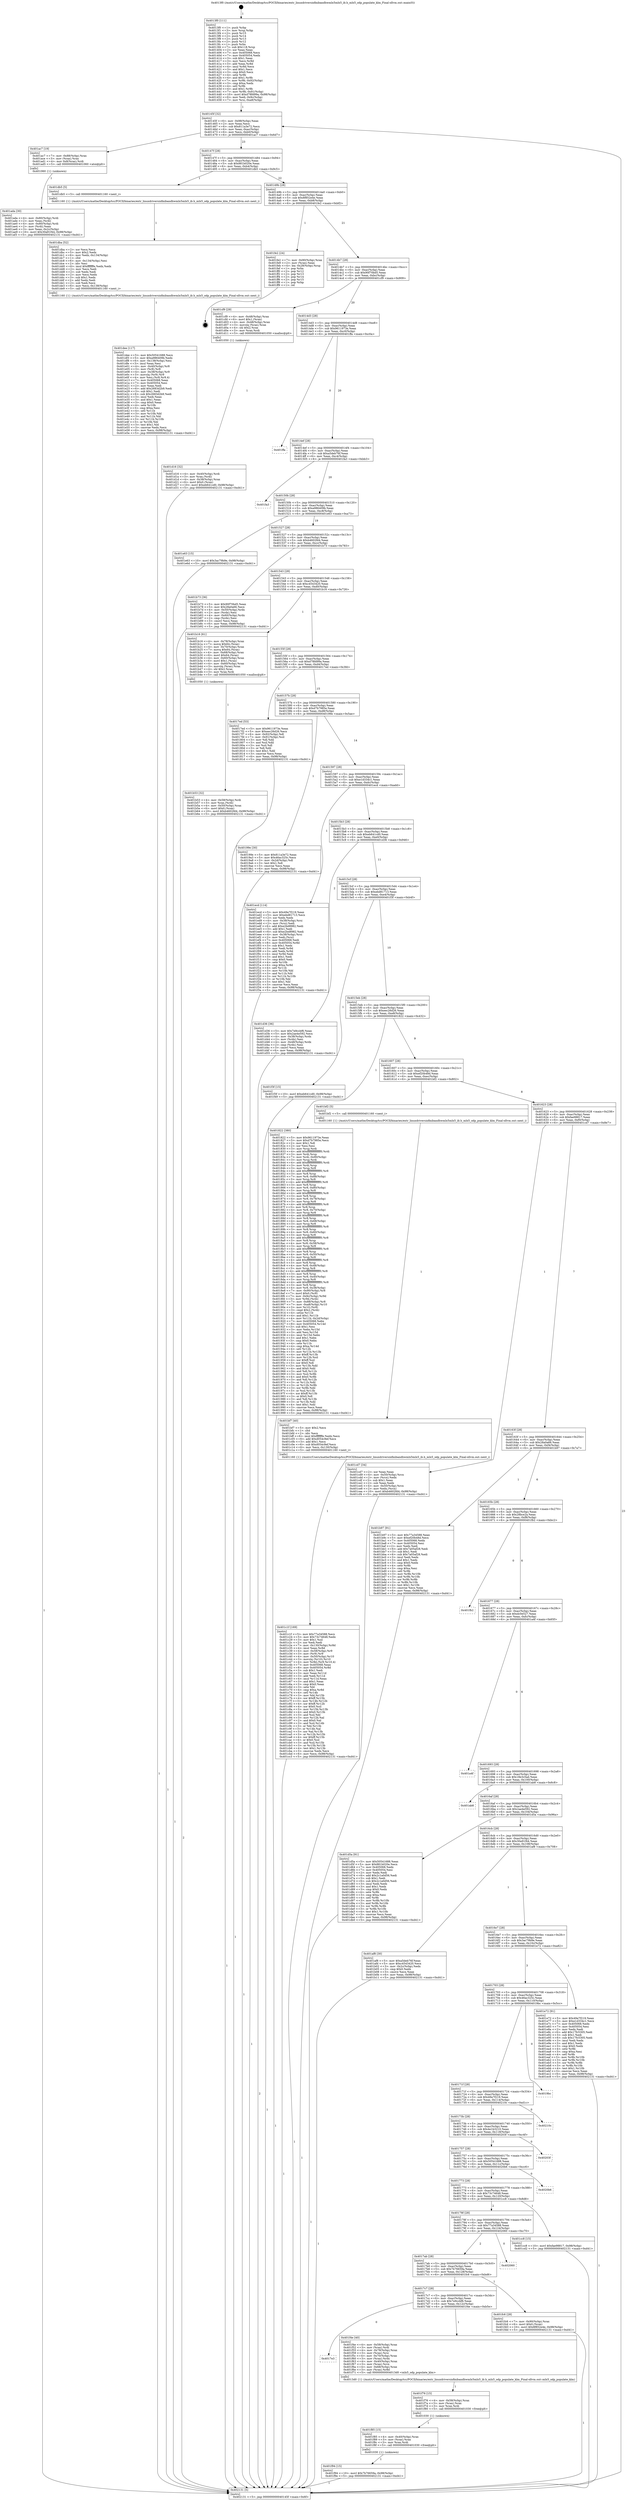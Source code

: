 digraph "0x4013f0" {
  label = "0x4013f0 (/mnt/c/Users/mathe/Desktop/tcc/POCII/binaries/extr_linuxdriversinfinibandhwmlx5mlx5_ib.h_mlx5_odp_populate_klm_Final-ollvm.out::main(0))"
  labelloc = "t"
  node[shape=record]

  Entry [label="",width=0.3,height=0.3,shape=circle,fillcolor=black,style=filled]
  "0x40145f" [label="{
     0x40145f [32]\l
     | [instrs]\l
     &nbsp;&nbsp;0x40145f \<+6\>: mov -0x98(%rbp),%eax\l
     &nbsp;&nbsp;0x401465 \<+2\>: mov %eax,%ecx\l
     &nbsp;&nbsp;0x401467 \<+6\>: sub $0x811a3e72,%ecx\l
     &nbsp;&nbsp;0x40146d \<+6\>: mov %eax,-0xac(%rbp)\l
     &nbsp;&nbsp;0x401473 \<+6\>: mov %ecx,-0xb0(%rbp)\l
     &nbsp;&nbsp;0x401479 \<+6\>: je 0000000000401ac7 \<main+0x6d7\>\l
  }"]
  "0x401ac7" [label="{
     0x401ac7 [19]\l
     | [instrs]\l
     &nbsp;&nbsp;0x401ac7 \<+7\>: mov -0x88(%rbp),%rax\l
     &nbsp;&nbsp;0x401ace \<+3\>: mov (%rax),%rax\l
     &nbsp;&nbsp;0x401ad1 \<+4\>: mov 0x8(%rax),%rdi\l
     &nbsp;&nbsp;0x401ad5 \<+5\>: call 0000000000401060 \<atoi@plt\>\l
     | [calls]\l
     &nbsp;&nbsp;0x401060 \{1\} (unknown)\l
  }"]
  "0x40147f" [label="{
     0x40147f [28]\l
     | [instrs]\l
     &nbsp;&nbsp;0x40147f \<+5\>: jmp 0000000000401484 \<main+0x94\>\l
     &nbsp;&nbsp;0x401484 \<+6\>: mov -0xac(%rbp),%eax\l
     &nbsp;&nbsp;0x40148a \<+5\>: sub $0x881b020e,%eax\l
     &nbsp;&nbsp;0x40148f \<+6\>: mov %eax,-0xb4(%rbp)\l
     &nbsp;&nbsp;0x401495 \<+6\>: je 0000000000401db5 \<main+0x9c5\>\l
  }"]
  Exit [label="",width=0.3,height=0.3,shape=circle,fillcolor=black,style=filled,peripheries=2]
  "0x401db5" [label="{
     0x401db5 [5]\l
     | [instrs]\l
     &nbsp;&nbsp;0x401db5 \<+5\>: call 0000000000401160 \<next_i\>\l
     | [calls]\l
     &nbsp;&nbsp;0x401160 \{1\} (/mnt/c/Users/mathe/Desktop/tcc/POCII/binaries/extr_linuxdriversinfinibandhwmlx5mlx5_ib.h_mlx5_odp_populate_klm_Final-ollvm.out::next_i)\l
  }"]
  "0x40149b" [label="{
     0x40149b [28]\l
     | [instrs]\l
     &nbsp;&nbsp;0x40149b \<+5\>: jmp 00000000004014a0 \<main+0xb0\>\l
     &nbsp;&nbsp;0x4014a0 \<+6\>: mov -0xac(%rbp),%eax\l
     &nbsp;&nbsp;0x4014a6 \<+5\>: sub $0x8f852e4e,%eax\l
     &nbsp;&nbsp;0x4014ab \<+6\>: mov %eax,-0xb8(%rbp)\l
     &nbsp;&nbsp;0x4014b1 \<+6\>: je 0000000000401fe2 \<main+0xbf2\>\l
  }"]
  "0x401f94" [label="{
     0x401f94 [15]\l
     | [instrs]\l
     &nbsp;&nbsp;0x401f94 \<+10\>: movl $0x7b76659a,-0x98(%rbp)\l
     &nbsp;&nbsp;0x401f9e \<+5\>: jmp 0000000000402131 \<main+0xd41\>\l
  }"]
  "0x401fe2" [label="{
     0x401fe2 [24]\l
     | [instrs]\l
     &nbsp;&nbsp;0x401fe2 \<+7\>: mov -0x90(%rbp),%rax\l
     &nbsp;&nbsp;0x401fe9 \<+2\>: mov (%rax),%eax\l
     &nbsp;&nbsp;0x401feb \<+4\>: lea -0x28(%rbp),%rsp\l
     &nbsp;&nbsp;0x401fef \<+1\>: pop %rbx\l
     &nbsp;&nbsp;0x401ff0 \<+2\>: pop %r12\l
     &nbsp;&nbsp;0x401ff2 \<+2\>: pop %r13\l
     &nbsp;&nbsp;0x401ff4 \<+2\>: pop %r14\l
     &nbsp;&nbsp;0x401ff6 \<+2\>: pop %r15\l
     &nbsp;&nbsp;0x401ff8 \<+1\>: pop %rbp\l
     &nbsp;&nbsp;0x401ff9 \<+1\>: ret\l
  }"]
  "0x4014b7" [label="{
     0x4014b7 [28]\l
     | [instrs]\l
     &nbsp;&nbsp;0x4014b7 \<+5\>: jmp 00000000004014bc \<main+0xcc\>\l
     &nbsp;&nbsp;0x4014bc \<+6\>: mov -0xac(%rbp),%eax\l
     &nbsp;&nbsp;0x4014c2 \<+5\>: sub $0x90f70bd5,%eax\l
     &nbsp;&nbsp;0x4014c7 \<+6\>: mov %eax,-0xbc(%rbp)\l
     &nbsp;&nbsp;0x4014cd \<+6\>: je 0000000000401cf9 \<main+0x909\>\l
  }"]
  "0x401f85" [label="{
     0x401f85 [15]\l
     | [instrs]\l
     &nbsp;&nbsp;0x401f85 \<+4\>: mov -0x40(%rbp),%rax\l
     &nbsp;&nbsp;0x401f89 \<+3\>: mov (%rax),%rax\l
     &nbsp;&nbsp;0x401f8c \<+3\>: mov %rax,%rdi\l
     &nbsp;&nbsp;0x401f8f \<+5\>: call 0000000000401030 \<free@plt\>\l
     | [calls]\l
     &nbsp;&nbsp;0x401030 \{1\} (unknown)\l
  }"]
  "0x401cf9" [label="{
     0x401cf9 [29]\l
     | [instrs]\l
     &nbsp;&nbsp;0x401cf9 \<+4\>: mov -0x48(%rbp),%rax\l
     &nbsp;&nbsp;0x401cfd \<+6\>: movl $0x1,(%rax)\l
     &nbsp;&nbsp;0x401d03 \<+4\>: mov -0x48(%rbp),%rax\l
     &nbsp;&nbsp;0x401d07 \<+3\>: movslq (%rax),%rax\l
     &nbsp;&nbsp;0x401d0a \<+4\>: shl $0x2,%rax\l
     &nbsp;&nbsp;0x401d0e \<+3\>: mov %rax,%rdi\l
     &nbsp;&nbsp;0x401d11 \<+5\>: call 0000000000401050 \<malloc@plt\>\l
     | [calls]\l
     &nbsp;&nbsp;0x401050 \{1\} (unknown)\l
  }"]
  "0x4014d3" [label="{
     0x4014d3 [28]\l
     | [instrs]\l
     &nbsp;&nbsp;0x4014d3 \<+5\>: jmp 00000000004014d8 \<main+0xe8\>\l
     &nbsp;&nbsp;0x4014d8 \<+6\>: mov -0xac(%rbp),%eax\l
     &nbsp;&nbsp;0x4014de \<+5\>: sub $0x9611973e,%eax\l
     &nbsp;&nbsp;0x4014e3 \<+6\>: mov %eax,-0xc0(%rbp)\l
     &nbsp;&nbsp;0x4014e9 \<+6\>: je 0000000000401ffa \<main+0xc0a\>\l
  }"]
  "0x401f76" [label="{
     0x401f76 [15]\l
     | [instrs]\l
     &nbsp;&nbsp;0x401f76 \<+4\>: mov -0x58(%rbp),%rax\l
     &nbsp;&nbsp;0x401f7a \<+3\>: mov (%rax),%rax\l
     &nbsp;&nbsp;0x401f7d \<+3\>: mov %rax,%rdi\l
     &nbsp;&nbsp;0x401f80 \<+5\>: call 0000000000401030 \<free@plt\>\l
     | [calls]\l
     &nbsp;&nbsp;0x401030 \{1\} (unknown)\l
  }"]
  "0x401ffa" [label="{
     0x401ffa\l
  }", style=dashed]
  "0x4014ef" [label="{
     0x4014ef [28]\l
     | [instrs]\l
     &nbsp;&nbsp;0x4014ef \<+5\>: jmp 00000000004014f4 \<main+0x104\>\l
     &nbsp;&nbsp;0x4014f4 \<+6\>: mov -0xac(%rbp),%eax\l
     &nbsp;&nbsp;0x4014fa \<+5\>: sub $0xa5deb76f,%eax\l
     &nbsp;&nbsp;0x4014ff \<+6\>: mov %eax,-0xc4(%rbp)\l
     &nbsp;&nbsp;0x401505 \<+6\>: je 0000000000401fa3 \<main+0xbb3\>\l
  }"]
  "0x4017e3" [label="{
     0x4017e3\l
  }", style=dashed]
  "0x401fa3" [label="{
     0x401fa3\l
  }", style=dashed]
  "0x40150b" [label="{
     0x40150b [28]\l
     | [instrs]\l
     &nbsp;&nbsp;0x40150b \<+5\>: jmp 0000000000401510 \<main+0x120\>\l
     &nbsp;&nbsp;0x401510 \<+6\>: mov -0xac(%rbp),%eax\l
     &nbsp;&nbsp;0x401516 \<+5\>: sub $0xa986409b,%eax\l
     &nbsp;&nbsp;0x40151b \<+6\>: mov %eax,-0xc8(%rbp)\l
     &nbsp;&nbsp;0x401521 \<+6\>: je 0000000000401e63 \<main+0xa73\>\l
  }"]
  "0x401f4e" [label="{
     0x401f4e [40]\l
     | [instrs]\l
     &nbsp;&nbsp;0x401f4e \<+4\>: mov -0x58(%rbp),%rax\l
     &nbsp;&nbsp;0x401f52 \<+3\>: mov (%rax),%rdi\l
     &nbsp;&nbsp;0x401f55 \<+4\>: mov -0x78(%rbp),%rax\l
     &nbsp;&nbsp;0x401f59 \<+3\>: mov (%rax),%rsi\l
     &nbsp;&nbsp;0x401f5c \<+4\>: mov -0x70(%rbp),%rax\l
     &nbsp;&nbsp;0x401f60 \<+3\>: mov (%rax),%rdx\l
     &nbsp;&nbsp;0x401f63 \<+4\>: mov -0x40(%rbp),%rax\l
     &nbsp;&nbsp;0x401f67 \<+3\>: mov (%rax),%rcx\l
     &nbsp;&nbsp;0x401f6a \<+4\>: mov -0x68(%rbp),%rax\l
     &nbsp;&nbsp;0x401f6e \<+3\>: mov (%rax),%r8d\l
     &nbsp;&nbsp;0x401f71 \<+5\>: call 00000000004013d0 \<mlx5_odp_populate_klm\>\l
     | [calls]\l
     &nbsp;&nbsp;0x4013d0 \{1\} (/mnt/c/Users/mathe/Desktop/tcc/POCII/binaries/extr_linuxdriversinfinibandhwmlx5mlx5_ib.h_mlx5_odp_populate_klm_Final-ollvm.out::mlx5_odp_populate_klm)\l
  }"]
  "0x401e63" [label="{
     0x401e63 [15]\l
     | [instrs]\l
     &nbsp;&nbsp;0x401e63 \<+10\>: movl $0x3ac79b9e,-0x98(%rbp)\l
     &nbsp;&nbsp;0x401e6d \<+5\>: jmp 0000000000402131 \<main+0xd41\>\l
  }"]
  "0x401527" [label="{
     0x401527 [28]\l
     | [instrs]\l
     &nbsp;&nbsp;0x401527 \<+5\>: jmp 000000000040152c \<main+0x13c\>\l
     &nbsp;&nbsp;0x40152c \<+6\>: mov -0xac(%rbp),%eax\l
     &nbsp;&nbsp;0x401532 \<+5\>: sub $0xb4602fd4,%eax\l
     &nbsp;&nbsp;0x401537 \<+6\>: mov %eax,-0xcc(%rbp)\l
     &nbsp;&nbsp;0x40153d \<+6\>: je 0000000000401b73 \<main+0x783\>\l
  }"]
  "0x4017c7" [label="{
     0x4017c7 [28]\l
     | [instrs]\l
     &nbsp;&nbsp;0x4017c7 \<+5\>: jmp 00000000004017cc \<main+0x3dc\>\l
     &nbsp;&nbsp;0x4017cc \<+6\>: mov -0xac(%rbp),%eax\l
     &nbsp;&nbsp;0x4017d2 \<+5\>: sub $0x7e9ccbf6,%eax\l
     &nbsp;&nbsp;0x4017d7 \<+6\>: mov %eax,-0x12c(%rbp)\l
     &nbsp;&nbsp;0x4017dd \<+6\>: je 0000000000401f4e \<main+0xb5e\>\l
  }"]
  "0x401b73" [label="{
     0x401b73 [36]\l
     | [instrs]\l
     &nbsp;&nbsp;0x401b73 \<+5\>: mov $0x90f70bd5,%eax\l
     &nbsp;&nbsp;0x401b78 \<+5\>: mov $0x28a0a66,%ecx\l
     &nbsp;&nbsp;0x401b7d \<+4\>: mov -0x50(%rbp),%rdx\l
     &nbsp;&nbsp;0x401b81 \<+2\>: mov (%rdx),%esi\l
     &nbsp;&nbsp;0x401b83 \<+4\>: mov -0x60(%rbp),%rdx\l
     &nbsp;&nbsp;0x401b87 \<+2\>: cmp (%rdx),%esi\l
     &nbsp;&nbsp;0x401b89 \<+3\>: cmovl %ecx,%eax\l
     &nbsp;&nbsp;0x401b8c \<+6\>: mov %eax,-0x98(%rbp)\l
     &nbsp;&nbsp;0x401b92 \<+5\>: jmp 0000000000402131 \<main+0xd41\>\l
  }"]
  "0x401543" [label="{
     0x401543 [28]\l
     | [instrs]\l
     &nbsp;&nbsp;0x401543 \<+5\>: jmp 0000000000401548 \<main+0x158\>\l
     &nbsp;&nbsp;0x401548 \<+6\>: mov -0xac(%rbp),%eax\l
     &nbsp;&nbsp;0x40154e \<+5\>: sub $0xc4543420,%eax\l
     &nbsp;&nbsp;0x401553 \<+6\>: mov %eax,-0xd0(%rbp)\l
     &nbsp;&nbsp;0x401559 \<+6\>: je 0000000000401b16 \<main+0x726\>\l
  }"]
  "0x401fc6" [label="{
     0x401fc6 [28]\l
     | [instrs]\l
     &nbsp;&nbsp;0x401fc6 \<+7\>: mov -0x90(%rbp),%rax\l
     &nbsp;&nbsp;0x401fcd \<+6\>: movl $0x0,(%rax)\l
     &nbsp;&nbsp;0x401fd3 \<+10\>: movl $0x8f852e4e,-0x98(%rbp)\l
     &nbsp;&nbsp;0x401fdd \<+5\>: jmp 0000000000402131 \<main+0xd41\>\l
  }"]
  "0x401b16" [label="{
     0x401b16 [61]\l
     | [instrs]\l
     &nbsp;&nbsp;0x401b16 \<+4\>: mov -0x78(%rbp),%rax\l
     &nbsp;&nbsp;0x401b1a \<+7\>: movq $0x64,(%rax)\l
     &nbsp;&nbsp;0x401b21 \<+4\>: mov -0x70(%rbp),%rax\l
     &nbsp;&nbsp;0x401b25 \<+7\>: movq $0x64,(%rax)\l
     &nbsp;&nbsp;0x401b2c \<+4\>: mov -0x68(%rbp),%rax\l
     &nbsp;&nbsp;0x401b30 \<+6\>: movl $0x64,(%rax)\l
     &nbsp;&nbsp;0x401b36 \<+4\>: mov -0x60(%rbp),%rax\l
     &nbsp;&nbsp;0x401b3a \<+6\>: movl $0x1,(%rax)\l
     &nbsp;&nbsp;0x401b40 \<+4\>: mov -0x60(%rbp),%rax\l
     &nbsp;&nbsp;0x401b44 \<+3\>: movslq (%rax),%rax\l
     &nbsp;&nbsp;0x401b47 \<+4\>: shl $0x2,%rax\l
     &nbsp;&nbsp;0x401b4b \<+3\>: mov %rax,%rdi\l
     &nbsp;&nbsp;0x401b4e \<+5\>: call 0000000000401050 \<malloc@plt\>\l
     | [calls]\l
     &nbsp;&nbsp;0x401050 \{1\} (unknown)\l
  }"]
  "0x40155f" [label="{
     0x40155f [28]\l
     | [instrs]\l
     &nbsp;&nbsp;0x40155f \<+5\>: jmp 0000000000401564 \<main+0x174\>\l
     &nbsp;&nbsp;0x401564 \<+6\>: mov -0xac(%rbp),%eax\l
     &nbsp;&nbsp;0x40156a \<+5\>: sub $0xd78fd99a,%eax\l
     &nbsp;&nbsp;0x40156f \<+6\>: mov %eax,-0xd4(%rbp)\l
     &nbsp;&nbsp;0x401575 \<+6\>: je 00000000004017ed \<main+0x3fd\>\l
  }"]
  "0x4017ab" [label="{
     0x4017ab [28]\l
     | [instrs]\l
     &nbsp;&nbsp;0x4017ab \<+5\>: jmp 00000000004017b0 \<main+0x3c0\>\l
     &nbsp;&nbsp;0x4017b0 \<+6\>: mov -0xac(%rbp),%eax\l
     &nbsp;&nbsp;0x4017b6 \<+5\>: sub $0x7b76659a,%eax\l
     &nbsp;&nbsp;0x4017bb \<+6\>: mov %eax,-0x128(%rbp)\l
     &nbsp;&nbsp;0x4017c1 \<+6\>: je 0000000000401fc6 \<main+0xbd6\>\l
  }"]
  "0x4017ed" [label="{
     0x4017ed [53]\l
     | [instrs]\l
     &nbsp;&nbsp;0x4017ed \<+5\>: mov $0x9611973e,%eax\l
     &nbsp;&nbsp;0x4017f2 \<+5\>: mov $0xeec26d26,%ecx\l
     &nbsp;&nbsp;0x4017f7 \<+6\>: mov -0x92(%rbp),%dl\l
     &nbsp;&nbsp;0x4017fd \<+7\>: mov -0x91(%rbp),%sil\l
     &nbsp;&nbsp;0x401804 \<+3\>: mov %dl,%dil\l
     &nbsp;&nbsp;0x401807 \<+3\>: and %sil,%dil\l
     &nbsp;&nbsp;0x40180a \<+3\>: xor %sil,%dl\l
     &nbsp;&nbsp;0x40180d \<+3\>: or %dl,%dil\l
     &nbsp;&nbsp;0x401810 \<+4\>: test $0x1,%dil\l
     &nbsp;&nbsp;0x401814 \<+3\>: cmovne %ecx,%eax\l
     &nbsp;&nbsp;0x401817 \<+6\>: mov %eax,-0x98(%rbp)\l
     &nbsp;&nbsp;0x40181d \<+5\>: jmp 0000000000402131 \<main+0xd41\>\l
  }"]
  "0x40157b" [label="{
     0x40157b [28]\l
     | [instrs]\l
     &nbsp;&nbsp;0x40157b \<+5\>: jmp 0000000000401580 \<main+0x190\>\l
     &nbsp;&nbsp;0x401580 \<+6\>: mov -0xac(%rbp),%eax\l
     &nbsp;&nbsp;0x401586 \<+5\>: sub $0xd7b7985e,%eax\l
     &nbsp;&nbsp;0x40158b \<+6\>: mov %eax,-0xd8(%rbp)\l
     &nbsp;&nbsp;0x401591 \<+6\>: je 000000000040199e \<main+0x5ae\>\l
  }"]
  "0x402131" [label="{
     0x402131 [5]\l
     | [instrs]\l
     &nbsp;&nbsp;0x402131 \<+5\>: jmp 000000000040145f \<main+0x6f\>\l
  }"]
  "0x4013f0" [label="{
     0x4013f0 [111]\l
     | [instrs]\l
     &nbsp;&nbsp;0x4013f0 \<+1\>: push %rbp\l
     &nbsp;&nbsp;0x4013f1 \<+3\>: mov %rsp,%rbp\l
     &nbsp;&nbsp;0x4013f4 \<+2\>: push %r15\l
     &nbsp;&nbsp;0x4013f6 \<+2\>: push %r14\l
     &nbsp;&nbsp;0x4013f8 \<+2\>: push %r13\l
     &nbsp;&nbsp;0x4013fa \<+2\>: push %r12\l
     &nbsp;&nbsp;0x4013fc \<+1\>: push %rbx\l
     &nbsp;&nbsp;0x4013fd \<+7\>: sub $0x118,%rsp\l
     &nbsp;&nbsp;0x401404 \<+2\>: xor %eax,%eax\l
     &nbsp;&nbsp;0x401406 \<+7\>: mov 0x405068,%ecx\l
     &nbsp;&nbsp;0x40140d \<+7\>: mov 0x405054,%edx\l
     &nbsp;&nbsp;0x401414 \<+3\>: sub $0x1,%eax\l
     &nbsp;&nbsp;0x401417 \<+3\>: mov %ecx,%r8d\l
     &nbsp;&nbsp;0x40141a \<+3\>: add %eax,%r8d\l
     &nbsp;&nbsp;0x40141d \<+4\>: imul %r8d,%ecx\l
     &nbsp;&nbsp;0x401421 \<+3\>: and $0x1,%ecx\l
     &nbsp;&nbsp;0x401424 \<+3\>: cmp $0x0,%ecx\l
     &nbsp;&nbsp;0x401427 \<+4\>: sete %r9b\l
     &nbsp;&nbsp;0x40142b \<+4\>: and $0x1,%r9b\l
     &nbsp;&nbsp;0x40142f \<+7\>: mov %r9b,-0x92(%rbp)\l
     &nbsp;&nbsp;0x401436 \<+3\>: cmp $0xa,%edx\l
     &nbsp;&nbsp;0x401439 \<+4\>: setl %r9b\l
     &nbsp;&nbsp;0x40143d \<+4\>: and $0x1,%r9b\l
     &nbsp;&nbsp;0x401441 \<+7\>: mov %r9b,-0x91(%rbp)\l
     &nbsp;&nbsp;0x401448 \<+10\>: movl $0xd78fd99a,-0x98(%rbp)\l
     &nbsp;&nbsp;0x401452 \<+6\>: mov %edi,-0x9c(%rbp)\l
     &nbsp;&nbsp;0x401458 \<+7\>: mov %rsi,-0xa8(%rbp)\l
  }"]
  "0x402060" [label="{
     0x402060\l
  }", style=dashed]
  "0x40199e" [label="{
     0x40199e [30]\l
     | [instrs]\l
     &nbsp;&nbsp;0x40199e \<+5\>: mov $0x811a3e72,%eax\l
     &nbsp;&nbsp;0x4019a3 \<+5\>: mov $0x46ac325c,%ecx\l
     &nbsp;&nbsp;0x4019a8 \<+3\>: mov -0x2d(%rbp),%dl\l
     &nbsp;&nbsp;0x4019ab \<+3\>: test $0x1,%dl\l
     &nbsp;&nbsp;0x4019ae \<+3\>: cmovne %ecx,%eax\l
     &nbsp;&nbsp;0x4019b1 \<+6\>: mov %eax,-0x98(%rbp)\l
     &nbsp;&nbsp;0x4019b7 \<+5\>: jmp 0000000000402131 \<main+0xd41\>\l
  }"]
  "0x401597" [label="{
     0x401597 [28]\l
     | [instrs]\l
     &nbsp;&nbsp;0x401597 \<+5\>: jmp 000000000040159c \<main+0x1ac\>\l
     &nbsp;&nbsp;0x40159c \<+6\>: mov -0xac(%rbp),%eax\l
     &nbsp;&nbsp;0x4015a2 \<+5\>: sub $0xe1d334c1,%eax\l
     &nbsp;&nbsp;0x4015a7 \<+6\>: mov %eax,-0xdc(%rbp)\l
     &nbsp;&nbsp;0x4015ad \<+6\>: je 0000000000401ecd \<main+0xadd\>\l
  }"]
  "0x401dee" [label="{
     0x401dee [117]\l
     | [instrs]\l
     &nbsp;&nbsp;0x401dee \<+5\>: mov $0x50541688,%ecx\l
     &nbsp;&nbsp;0x401df3 \<+5\>: mov $0xa986409b,%edx\l
     &nbsp;&nbsp;0x401df8 \<+6\>: mov -0x138(%rbp),%esi\l
     &nbsp;&nbsp;0x401dfe \<+3\>: imul %eax,%esi\l
     &nbsp;&nbsp;0x401e01 \<+4\>: mov -0x40(%rbp),%r8\l
     &nbsp;&nbsp;0x401e05 \<+3\>: mov (%r8),%r8\l
     &nbsp;&nbsp;0x401e08 \<+4\>: mov -0x38(%rbp),%r9\l
     &nbsp;&nbsp;0x401e0c \<+3\>: movslq (%r9),%r9\l
     &nbsp;&nbsp;0x401e0f \<+4\>: mov %esi,(%r8,%r9,4)\l
     &nbsp;&nbsp;0x401e13 \<+7\>: mov 0x405068,%eax\l
     &nbsp;&nbsp;0x401e1a \<+7\>: mov 0x405054,%esi\l
     &nbsp;&nbsp;0x401e21 \<+2\>: mov %eax,%edi\l
     &nbsp;&nbsp;0x401e23 \<+6\>: add $0x2683d2b9,%edi\l
     &nbsp;&nbsp;0x401e29 \<+3\>: sub $0x1,%edi\l
     &nbsp;&nbsp;0x401e2c \<+6\>: sub $0x2683d2b9,%edi\l
     &nbsp;&nbsp;0x401e32 \<+3\>: imul %edi,%eax\l
     &nbsp;&nbsp;0x401e35 \<+3\>: and $0x1,%eax\l
     &nbsp;&nbsp;0x401e38 \<+3\>: cmp $0x0,%eax\l
     &nbsp;&nbsp;0x401e3b \<+4\>: sete %r10b\l
     &nbsp;&nbsp;0x401e3f \<+3\>: cmp $0xa,%esi\l
     &nbsp;&nbsp;0x401e42 \<+4\>: setl %r11b\l
     &nbsp;&nbsp;0x401e46 \<+3\>: mov %r10b,%bl\l
     &nbsp;&nbsp;0x401e49 \<+3\>: and %r11b,%bl\l
     &nbsp;&nbsp;0x401e4c \<+3\>: xor %r11b,%r10b\l
     &nbsp;&nbsp;0x401e4f \<+3\>: or %r10b,%bl\l
     &nbsp;&nbsp;0x401e52 \<+3\>: test $0x1,%bl\l
     &nbsp;&nbsp;0x401e55 \<+3\>: cmovne %edx,%ecx\l
     &nbsp;&nbsp;0x401e58 \<+6\>: mov %ecx,-0x98(%rbp)\l
     &nbsp;&nbsp;0x401e5e \<+5\>: jmp 0000000000402131 \<main+0xd41\>\l
  }"]
  "0x401ecd" [label="{
     0x401ecd [114]\l
     | [instrs]\l
     &nbsp;&nbsp;0x401ecd \<+5\>: mov $0x49a7f219,%eax\l
     &nbsp;&nbsp;0x401ed2 \<+5\>: mov $0xebd81713,%ecx\l
     &nbsp;&nbsp;0x401ed7 \<+2\>: xor %edx,%edx\l
     &nbsp;&nbsp;0x401ed9 \<+4\>: mov -0x38(%rbp),%rsi\l
     &nbsp;&nbsp;0x401edd \<+2\>: mov (%rsi),%edi\l
     &nbsp;&nbsp;0x401edf \<+6\>: add $0xe2bd8982,%edi\l
     &nbsp;&nbsp;0x401ee5 \<+3\>: add $0x1,%edi\l
     &nbsp;&nbsp;0x401ee8 \<+6\>: sub $0xe2bd8982,%edi\l
     &nbsp;&nbsp;0x401eee \<+4\>: mov -0x38(%rbp),%rsi\l
     &nbsp;&nbsp;0x401ef2 \<+2\>: mov %edi,(%rsi)\l
     &nbsp;&nbsp;0x401ef4 \<+7\>: mov 0x405068,%edi\l
     &nbsp;&nbsp;0x401efb \<+8\>: mov 0x405054,%r8d\l
     &nbsp;&nbsp;0x401f03 \<+3\>: sub $0x1,%edx\l
     &nbsp;&nbsp;0x401f06 \<+3\>: mov %edi,%r9d\l
     &nbsp;&nbsp;0x401f09 \<+3\>: add %edx,%r9d\l
     &nbsp;&nbsp;0x401f0c \<+4\>: imul %r9d,%edi\l
     &nbsp;&nbsp;0x401f10 \<+3\>: and $0x1,%edi\l
     &nbsp;&nbsp;0x401f13 \<+3\>: cmp $0x0,%edi\l
     &nbsp;&nbsp;0x401f16 \<+4\>: sete %r10b\l
     &nbsp;&nbsp;0x401f1a \<+4\>: cmp $0xa,%r8d\l
     &nbsp;&nbsp;0x401f1e \<+4\>: setl %r11b\l
     &nbsp;&nbsp;0x401f22 \<+3\>: mov %r10b,%bl\l
     &nbsp;&nbsp;0x401f25 \<+3\>: and %r11b,%bl\l
     &nbsp;&nbsp;0x401f28 \<+3\>: xor %r11b,%r10b\l
     &nbsp;&nbsp;0x401f2b \<+3\>: or %r10b,%bl\l
     &nbsp;&nbsp;0x401f2e \<+3\>: test $0x1,%bl\l
     &nbsp;&nbsp;0x401f31 \<+3\>: cmovne %ecx,%eax\l
     &nbsp;&nbsp;0x401f34 \<+6\>: mov %eax,-0x98(%rbp)\l
     &nbsp;&nbsp;0x401f3a \<+5\>: jmp 0000000000402131 \<main+0xd41\>\l
  }"]
  "0x4015b3" [label="{
     0x4015b3 [28]\l
     | [instrs]\l
     &nbsp;&nbsp;0x4015b3 \<+5\>: jmp 00000000004015b8 \<main+0x1c8\>\l
     &nbsp;&nbsp;0x4015b8 \<+6\>: mov -0xac(%rbp),%eax\l
     &nbsp;&nbsp;0x4015be \<+5\>: sub $0xeb641cd0,%eax\l
     &nbsp;&nbsp;0x4015c3 \<+6\>: mov %eax,-0xe0(%rbp)\l
     &nbsp;&nbsp;0x4015c9 \<+6\>: je 0000000000401d36 \<main+0x946\>\l
  }"]
  "0x401dba" [label="{
     0x401dba [52]\l
     | [instrs]\l
     &nbsp;&nbsp;0x401dba \<+2\>: xor %ecx,%ecx\l
     &nbsp;&nbsp;0x401dbc \<+5\>: mov $0x2,%edx\l
     &nbsp;&nbsp;0x401dc1 \<+6\>: mov %edx,-0x134(%rbp)\l
     &nbsp;&nbsp;0x401dc7 \<+1\>: cltd\l
     &nbsp;&nbsp;0x401dc8 \<+6\>: mov -0x134(%rbp),%esi\l
     &nbsp;&nbsp;0x401dce \<+2\>: idiv %esi\l
     &nbsp;&nbsp;0x401dd0 \<+6\>: imul $0xfffffffe,%edx,%edx\l
     &nbsp;&nbsp;0x401dd6 \<+2\>: mov %ecx,%edi\l
     &nbsp;&nbsp;0x401dd8 \<+2\>: sub %edx,%edi\l
     &nbsp;&nbsp;0x401dda \<+2\>: mov %ecx,%edx\l
     &nbsp;&nbsp;0x401ddc \<+3\>: sub $0x1,%edx\l
     &nbsp;&nbsp;0x401ddf \<+2\>: add %edx,%edi\l
     &nbsp;&nbsp;0x401de1 \<+2\>: sub %edi,%ecx\l
     &nbsp;&nbsp;0x401de3 \<+6\>: mov %ecx,-0x138(%rbp)\l
     &nbsp;&nbsp;0x401de9 \<+5\>: call 0000000000401160 \<next_i\>\l
     | [calls]\l
     &nbsp;&nbsp;0x401160 \{1\} (/mnt/c/Users/mathe/Desktop/tcc/POCII/binaries/extr_linuxdriversinfinibandhwmlx5mlx5_ib.h_mlx5_odp_populate_klm_Final-ollvm.out::next_i)\l
  }"]
  "0x401d36" [label="{
     0x401d36 [36]\l
     | [instrs]\l
     &nbsp;&nbsp;0x401d36 \<+5\>: mov $0x7e9ccbf6,%eax\l
     &nbsp;&nbsp;0x401d3b \<+5\>: mov $0x2ae4e592,%ecx\l
     &nbsp;&nbsp;0x401d40 \<+4\>: mov -0x38(%rbp),%rdx\l
     &nbsp;&nbsp;0x401d44 \<+2\>: mov (%rdx),%esi\l
     &nbsp;&nbsp;0x401d46 \<+4\>: mov -0x48(%rbp),%rdx\l
     &nbsp;&nbsp;0x401d4a \<+2\>: cmp (%rdx),%esi\l
     &nbsp;&nbsp;0x401d4c \<+3\>: cmovl %ecx,%eax\l
     &nbsp;&nbsp;0x401d4f \<+6\>: mov %eax,-0x98(%rbp)\l
     &nbsp;&nbsp;0x401d55 \<+5\>: jmp 0000000000402131 \<main+0xd41\>\l
  }"]
  "0x4015cf" [label="{
     0x4015cf [28]\l
     | [instrs]\l
     &nbsp;&nbsp;0x4015cf \<+5\>: jmp 00000000004015d4 \<main+0x1e4\>\l
     &nbsp;&nbsp;0x4015d4 \<+6\>: mov -0xac(%rbp),%eax\l
     &nbsp;&nbsp;0x4015da \<+5\>: sub $0xebd81713,%eax\l
     &nbsp;&nbsp;0x4015df \<+6\>: mov %eax,-0xe4(%rbp)\l
     &nbsp;&nbsp;0x4015e5 \<+6\>: je 0000000000401f3f \<main+0xb4f\>\l
  }"]
  "0x401d16" [label="{
     0x401d16 [32]\l
     | [instrs]\l
     &nbsp;&nbsp;0x401d16 \<+4\>: mov -0x40(%rbp),%rdi\l
     &nbsp;&nbsp;0x401d1a \<+3\>: mov %rax,(%rdi)\l
     &nbsp;&nbsp;0x401d1d \<+4\>: mov -0x38(%rbp),%rax\l
     &nbsp;&nbsp;0x401d21 \<+6\>: movl $0x0,(%rax)\l
     &nbsp;&nbsp;0x401d27 \<+10\>: movl $0xeb641cd0,-0x98(%rbp)\l
     &nbsp;&nbsp;0x401d31 \<+5\>: jmp 0000000000402131 \<main+0xd41\>\l
  }"]
  "0x401f3f" [label="{
     0x401f3f [15]\l
     | [instrs]\l
     &nbsp;&nbsp;0x401f3f \<+10\>: movl $0xeb641cd0,-0x98(%rbp)\l
     &nbsp;&nbsp;0x401f49 \<+5\>: jmp 0000000000402131 \<main+0xd41\>\l
  }"]
  "0x4015eb" [label="{
     0x4015eb [28]\l
     | [instrs]\l
     &nbsp;&nbsp;0x4015eb \<+5\>: jmp 00000000004015f0 \<main+0x200\>\l
     &nbsp;&nbsp;0x4015f0 \<+6\>: mov -0xac(%rbp),%eax\l
     &nbsp;&nbsp;0x4015f6 \<+5\>: sub $0xeec26d26,%eax\l
     &nbsp;&nbsp;0x4015fb \<+6\>: mov %eax,-0xe8(%rbp)\l
     &nbsp;&nbsp;0x401601 \<+6\>: je 0000000000401822 \<main+0x432\>\l
  }"]
  "0x40178f" [label="{
     0x40178f [28]\l
     | [instrs]\l
     &nbsp;&nbsp;0x40178f \<+5\>: jmp 0000000000401794 \<main+0x3a4\>\l
     &nbsp;&nbsp;0x401794 \<+6\>: mov -0xac(%rbp),%eax\l
     &nbsp;&nbsp;0x40179a \<+5\>: sub $0x77a34588,%eax\l
     &nbsp;&nbsp;0x40179f \<+6\>: mov %eax,-0x124(%rbp)\l
     &nbsp;&nbsp;0x4017a5 \<+6\>: je 0000000000402060 \<main+0xc70\>\l
  }"]
  "0x401822" [label="{
     0x401822 [380]\l
     | [instrs]\l
     &nbsp;&nbsp;0x401822 \<+5\>: mov $0x9611973e,%eax\l
     &nbsp;&nbsp;0x401827 \<+5\>: mov $0xd7b7985e,%ecx\l
     &nbsp;&nbsp;0x40182c \<+2\>: mov $0x1,%dl\l
     &nbsp;&nbsp;0x40182e \<+2\>: xor %esi,%esi\l
     &nbsp;&nbsp;0x401830 \<+3\>: mov %rsp,%rdi\l
     &nbsp;&nbsp;0x401833 \<+4\>: add $0xfffffffffffffff0,%rdi\l
     &nbsp;&nbsp;0x401837 \<+3\>: mov %rdi,%rsp\l
     &nbsp;&nbsp;0x40183a \<+7\>: mov %rdi,-0x90(%rbp)\l
     &nbsp;&nbsp;0x401841 \<+3\>: mov %rsp,%rdi\l
     &nbsp;&nbsp;0x401844 \<+4\>: add $0xfffffffffffffff0,%rdi\l
     &nbsp;&nbsp;0x401848 \<+3\>: mov %rdi,%rsp\l
     &nbsp;&nbsp;0x40184b \<+3\>: mov %rsp,%r8\l
     &nbsp;&nbsp;0x40184e \<+4\>: add $0xfffffffffffffff0,%r8\l
     &nbsp;&nbsp;0x401852 \<+3\>: mov %r8,%rsp\l
     &nbsp;&nbsp;0x401855 \<+7\>: mov %r8,-0x88(%rbp)\l
     &nbsp;&nbsp;0x40185c \<+3\>: mov %rsp,%r8\l
     &nbsp;&nbsp;0x40185f \<+4\>: add $0xfffffffffffffff0,%r8\l
     &nbsp;&nbsp;0x401863 \<+3\>: mov %r8,%rsp\l
     &nbsp;&nbsp;0x401866 \<+4\>: mov %r8,-0x80(%rbp)\l
     &nbsp;&nbsp;0x40186a \<+3\>: mov %rsp,%r8\l
     &nbsp;&nbsp;0x40186d \<+4\>: add $0xfffffffffffffff0,%r8\l
     &nbsp;&nbsp;0x401871 \<+3\>: mov %r8,%rsp\l
     &nbsp;&nbsp;0x401874 \<+4\>: mov %r8,-0x78(%rbp)\l
     &nbsp;&nbsp;0x401878 \<+3\>: mov %rsp,%r8\l
     &nbsp;&nbsp;0x40187b \<+4\>: add $0xfffffffffffffff0,%r8\l
     &nbsp;&nbsp;0x40187f \<+3\>: mov %r8,%rsp\l
     &nbsp;&nbsp;0x401882 \<+4\>: mov %r8,-0x70(%rbp)\l
     &nbsp;&nbsp;0x401886 \<+3\>: mov %rsp,%r8\l
     &nbsp;&nbsp;0x401889 \<+4\>: add $0xfffffffffffffff0,%r8\l
     &nbsp;&nbsp;0x40188d \<+3\>: mov %r8,%rsp\l
     &nbsp;&nbsp;0x401890 \<+4\>: mov %r8,-0x68(%rbp)\l
     &nbsp;&nbsp;0x401894 \<+3\>: mov %rsp,%r8\l
     &nbsp;&nbsp;0x401897 \<+4\>: add $0xfffffffffffffff0,%r8\l
     &nbsp;&nbsp;0x40189b \<+3\>: mov %r8,%rsp\l
     &nbsp;&nbsp;0x40189e \<+4\>: mov %r8,-0x60(%rbp)\l
     &nbsp;&nbsp;0x4018a2 \<+3\>: mov %rsp,%r8\l
     &nbsp;&nbsp;0x4018a5 \<+4\>: add $0xfffffffffffffff0,%r8\l
     &nbsp;&nbsp;0x4018a9 \<+3\>: mov %r8,%rsp\l
     &nbsp;&nbsp;0x4018ac \<+4\>: mov %r8,-0x58(%rbp)\l
     &nbsp;&nbsp;0x4018b0 \<+3\>: mov %rsp,%r8\l
     &nbsp;&nbsp;0x4018b3 \<+4\>: add $0xfffffffffffffff0,%r8\l
     &nbsp;&nbsp;0x4018b7 \<+3\>: mov %r8,%rsp\l
     &nbsp;&nbsp;0x4018ba \<+4\>: mov %r8,-0x50(%rbp)\l
     &nbsp;&nbsp;0x4018be \<+3\>: mov %rsp,%r8\l
     &nbsp;&nbsp;0x4018c1 \<+4\>: add $0xfffffffffffffff0,%r8\l
     &nbsp;&nbsp;0x4018c5 \<+3\>: mov %r8,%rsp\l
     &nbsp;&nbsp;0x4018c8 \<+4\>: mov %r8,-0x48(%rbp)\l
     &nbsp;&nbsp;0x4018cc \<+3\>: mov %rsp,%r8\l
     &nbsp;&nbsp;0x4018cf \<+4\>: add $0xfffffffffffffff0,%r8\l
     &nbsp;&nbsp;0x4018d3 \<+3\>: mov %r8,%rsp\l
     &nbsp;&nbsp;0x4018d6 \<+4\>: mov %r8,-0x40(%rbp)\l
     &nbsp;&nbsp;0x4018da \<+3\>: mov %rsp,%r8\l
     &nbsp;&nbsp;0x4018dd \<+4\>: add $0xfffffffffffffff0,%r8\l
     &nbsp;&nbsp;0x4018e1 \<+3\>: mov %r8,%rsp\l
     &nbsp;&nbsp;0x4018e4 \<+4\>: mov %r8,-0x38(%rbp)\l
     &nbsp;&nbsp;0x4018e8 \<+7\>: mov -0x90(%rbp),%r8\l
     &nbsp;&nbsp;0x4018ef \<+7\>: movl $0x0,(%r8)\l
     &nbsp;&nbsp;0x4018f6 \<+7\>: mov -0x9c(%rbp),%r9d\l
     &nbsp;&nbsp;0x4018fd \<+3\>: mov %r9d,(%rdi)\l
     &nbsp;&nbsp;0x401900 \<+7\>: mov -0x88(%rbp),%r8\l
     &nbsp;&nbsp;0x401907 \<+7\>: mov -0xa8(%rbp),%r10\l
     &nbsp;&nbsp;0x40190e \<+3\>: mov %r10,(%r8)\l
     &nbsp;&nbsp;0x401911 \<+3\>: cmpl $0x2,(%rdi)\l
     &nbsp;&nbsp;0x401914 \<+4\>: setne %r11b\l
     &nbsp;&nbsp;0x401918 \<+4\>: and $0x1,%r11b\l
     &nbsp;&nbsp;0x40191c \<+4\>: mov %r11b,-0x2d(%rbp)\l
     &nbsp;&nbsp;0x401920 \<+7\>: mov 0x405068,%ebx\l
     &nbsp;&nbsp;0x401927 \<+8\>: mov 0x405054,%r14d\l
     &nbsp;&nbsp;0x40192f \<+3\>: sub $0x1,%esi\l
     &nbsp;&nbsp;0x401932 \<+3\>: mov %ebx,%r15d\l
     &nbsp;&nbsp;0x401935 \<+3\>: add %esi,%r15d\l
     &nbsp;&nbsp;0x401938 \<+4\>: imul %r15d,%ebx\l
     &nbsp;&nbsp;0x40193c \<+3\>: and $0x1,%ebx\l
     &nbsp;&nbsp;0x40193f \<+3\>: cmp $0x0,%ebx\l
     &nbsp;&nbsp;0x401942 \<+4\>: sete %r11b\l
     &nbsp;&nbsp;0x401946 \<+4\>: cmp $0xa,%r14d\l
     &nbsp;&nbsp;0x40194a \<+4\>: setl %r12b\l
     &nbsp;&nbsp;0x40194e \<+3\>: mov %r11b,%r13b\l
     &nbsp;&nbsp;0x401951 \<+4\>: xor $0xff,%r13b\l
     &nbsp;&nbsp;0x401955 \<+3\>: mov %r12b,%sil\l
     &nbsp;&nbsp;0x401958 \<+4\>: xor $0xff,%sil\l
     &nbsp;&nbsp;0x40195c \<+3\>: xor $0x0,%dl\l
     &nbsp;&nbsp;0x40195f \<+3\>: mov %r13b,%dil\l
     &nbsp;&nbsp;0x401962 \<+4\>: and $0x0,%dil\l
     &nbsp;&nbsp;0x401966 \<+3\>: and %dl,%r11b\l
     &nbsp;&nbsp;0x401969 \<+3\>: mov %sil,%r8b\l
     &nbsp;&nbsp;0x40196c \<+4\>: and $0x0,%r8b\l
     &nbsp;&nbsp;0x401970 \<+3\>: and %dl,%r12b\l
     &nbsp;&nbsp;0x401973 \<+3\>: or %r11b,%dil\l
     &nbsp;&nbsp;0x401976 \<+3\>: or %r12b,%r8b\l
     &nbsp;&nbsp;0x401979 \<+3\>: xor %r8b,%dil\l
     &nbsp;&nbsp;0x40197c \<+3\>: or %sil,%r13b\l
     &nbsp;&nbsp;0x40197f \<+4\>: xor $0xff,%r13b\l
     &nbsp;&nbsp;0x401983 \<+3\>: or $0x0,%dl\l
     &nbsp;&nbsp;0x401986 \<+3\>: and %dl,%r13b\l
     &nbsp;&nbsp;0x401989 \<+3\>: or %r13b,%dil\l
     &nbsp;&nbsp;0x40198c \<+4\>: test $0x1,%dil\l
     &nbsp;&nbsp;0x401990 \<+3\>: cmovne %ecx,%eax\l
     &nbsp;&nbsp;0x401993 \<+6\>: mov %eax,-0x98(%rbp)\l
     &nbsp;&nbsp;0x401999 \<+5\>: jmp 0000000000402131 \<main+0xd41\>\l
  }"]
  "0x401607" [label="{
     0x401607 [28]\l
     | [instrs]\l
     &nbsp;&nbsp;0x401607 \<+5\>: jmp 000000000040160c \<main+0x21c\>\l
     &nbsp;&nbsp;0x40160c \<+6\>: mov -0xac(%rbp),%eax\l
     &nbsp;&nbsp;0x401612 \<+5\>: sub $0xef20b48d,%eax\l
     &nbsp;&nbsp;0x401617 \<+6\>: mov %eax,-0xec(%rbp)\l
     &nbsp;&nbsp;0x40161d \<+6\>: je 0000000000401bf2 \<main+0x802\>\l
  }"]
  "0x401cc8" [label="{
     0x401cc8 [15]\l
     | [instrs]\l
     &nbsp;&nbsp;0x401cc8 \<+10\>: movl $0xfae98817,-0x98(%rbp)\l
     &nbsp;&nbsp;0x401cd2 \<+5\>: jmp 0000000000402131 \<main+0xd41\>\l
  }"]
  "0x401ada" [label="{
     0x401ada [30]\l
     | [instrs]\l
     &nbsp;&nbsp;0x401ada \<+4\>: mov -0x80(%rbp),%rdi\l
     &nbsp;&nbsp;0x401ade \<+2\>: mov %eax,(%rdi)\l
     &nbsp;&nbsp;0x401ae0 \<+4\>: mov -0x80(%rbp),%rdi\l
     &nbsp;&nbsp;0x401ae4 \<+2\>: mov (%rdi),%eax\l
     &nbsp;&nbsp;0x401ae6 \<+3\>: mov %eax,-0x2c(%rbp)\l
     &nbsp;&nbsp;0x401ae9 \<+10\>: movl $0x30a91f44,-0x98(%rbp)\l
     &nbsp;&nbsp;0x401af3 \<+5\>: jmp 0000000000402131 \<main+0xd41\>\l
  }"]
  "0x401773" [label="{
     0x401773 [28]\l
     | [instrs]\l
     &nbsp;&nbsp;0x401773 \<+5\>: jmp 0000000000401778 \<main+0x388\>\l
     &nbsp;&nbsp;0x401778 \<+6\>: mov -0xac(%rbp),%eax\l
     &nbsp;&nbsp;0x40177e \<+5\>: sub $0x73c74648,%eax\l
     &nbsp;&nbsp;0x401783 \<+6\>: mov %eax,-0x120(%rbp)\l
     &nbsp;&nbsp;0x401789 \<+6\>: je 0000000000401cc8 \<main+0x8d8\>\l
  }"]
  "0x401bf2" [label="{
     0x401bf2 [5]\l
     | [instrs]\l
     &nbsp;&nbsp;0x401bf2 \<+5\>: call 0000000000401160 \<next_i\>\l
     | [calls]\l
     &nbsp;&nbsp;0x401160 \{1\} (/mnt/c/Users/mathe/Desktop/tcc/POCII/binaries/extr_linuxdriversinfinibandhwmlx5mlx5_ib.h_mlx5_odp_populate_klm_Final-ollvm.out::next_i)\l
  }"]
  "0x401623" [label="{
     0x401623 [28]\l
     | [instrs]\l
     &nbsp;&nbsp;0x401623 \<+5\>: jmp 0000000000401628 \<main+0x238\>\l
     &nbsp;&nbsp;0x401628 \<+6\>: mov -0xac(%rbp),%eax\l
     &nbsp;&nbsp;0x40162e \<+5\>: sub $0xfae98817,%eax\l
     &nbsp;&nbsp;0x401633 \<+6\>: mov %eax,-0xf0(%rbp)\l
     &nbsp;&nbsp;0x401639 \<+6\>: je 0000000000401cd7 \<main+0x8e7\>\l
  }"]
  "0x4020b6" [label="{
     0x4020b6\l
  }", style=dashed]
  "0x401cd7" [label="{
     0x401cd7 [34]\l
     | [instrs]\l
     &nbsp;&nbsp;0x401cd7 \<+2\>: xor %eax,%eax\l
     &nbsp;&nbsp;0x401cd9 \<+4\>: mov -0x50(%rbp),%rcx\l
     &nbsp;&nbsp;0x401cdd \<+2\>: mov (%rcx),%edx\l
     &nbsp;&nbsp;0x401cdf \<+3\>: sub $0x1,%eax\l
     &nbsp;&nbsp;0x401ce2 \<+2\>: sub %eax,%edx\l
     &nbsp;&nbsp;0x401ce4 \<+4\>: mov -0x50(%rbp),%rcx\l
     &nbsp;&nbsp;0x401ce8 \<+2\>: mov %edx,(%rcx)\l
     &nbsp;&nbsp;0x401cea \<+10\>: movl $0xb4602fd4,-0x98(%rbp)\l
     &nbsp;&nbsp;0x401cf4 \<+5\>: jmp 0000000000402131 \<main+0xd41\>\l
  }"]
  "0x40163f" [label="{
     0x40163f [28]\l
     | [instrs]\l
     &nbsp;&nbsp;0x40163f \<+5\>: jmp 0000000000401644 \<main+0x254\>\l
     &nbsp;&nbsp;0x401644 \<+6\>: mov -0xac(%rbp),%eax\l
     &nbsp;&nbsp;0x40164a \<+5\>: sub $0x28a0a66,%eax\l
     &nbsp;&nbsp;0x40164f \<+6\>: mov %eax,-0xf4(%rbp)\l
     &nbsp;&nbsp;0x401655 \<+6\>: je 0000000000401b97 \<main+0x7a7\>\l
  }"]
  "0x401757" [label="{
     0x401757 [28]\l
     | [instrs]\l
     &nbsp;&nbsp;0x401757 \<+5\>: jmp 000000000040175c \<main+0x36c\>\l
     &nbsp;&nbsp;0x40175c \<+6\>: mov -0xac(%rbp),%eax\l
     &nbsp;&nbsp;0x401762 \<+5\>: sub $0x50541688,%eax\l
     &nbsp;&nbsp;0x401767 \<+6\>: mov %eax,-0x11c(%rbp)\l
     &nbsp;&nbsp;0x40176d \<+6\>: je 00000000004020b6 \<main+0xcc6\>\l
  }"]
  "0x401b97" [label="{
     0x401b97 [91]\l
     | [instrs]\l
     &nbsp;&nbsp;0x401b97 \<+5\>: mov $0x77a34588,%eax\l
     &nbsp;&nbsp;0x401b9c \<+5\>: mov $0xef20b48d,%ecx\l
     &nbsp;&nbsp;0x401ba1 \<+7\>: mov 0x405068,%edx\l
     &nbsp;&nbsp;0x401ba8 \<+7\>: mov 0x405054,%esi\l
     &nbsp;&nbsp;0x401baf \<+2\>: mov %edx,%edi\l
     &nbsp;&nbsp;0x401bb1 \<+6\>: add $0x7a05af28,%edi\l
     &nbsp;&nbsp;0x401bb7 \<+3\>: sub $0x1,%edi\l
     &nbsp;&nbsp;0x401bba \<+6\>: sub $0x7a05af28,%edi\l
     &nbsp;&nbsp;0x401bc0 \<+3\>: imul %edi,%edx\l
     &nbsp;&nbsp;0x401bc3 \<+3\>: and $0x1,%edx\l
     &nbsp;&nbsp;0x401bc6 \<+3\>: cmp $0x0,%edx\l
     &nbsp;&nbsp;0x401bc9 \<+4\>: sete %r8b\l
     &nbsp;&nbsp;0x401bcd \<+3\>: cmp $0xa,%esi\l
     &nbsp;&nbsp;0x401bd0 \<+4\>: setl %r9b\l
     &nbsp;&nbsp;0x401bd4 \<+3\>: mov %r8b,%r10b\l
     &nbsp;&nbsp;0x401bd7 \<+3\>: and %r9b,%r10b\l
     &nbsp;&nbsp;0x401bda \<+3\>: xor %r9b,%r8b\l
     &nbsp;&nbsp;0x401bdd \<+3\>: or %r8b,%r10b\l
     &nbsp;&nbsp;0x401be0 \<+4\>: test $0x1,%r10b\l
     &nbsp;&nbsp;0x401be4 \<+3\>: cmovne %ecx,%eax\l
     &nbsp;&nbsp;0x401be7 \<+6\>: mov %eax,-0x98(%rbp)\l
     &nbsp;&nbsp;0x401bed \<+5\>: jmp 0000000000402131 \<main+0xd41\>\l
  }"]
  "0x40165b" [label="{
     0x40165b [28]\l
     | [instrs]\l
     &nbsp;&nbsp;0x40165b \<+5\>: jmp 0000000000401660 \<main+0x270\>\l
     &nbsp;&nbsp;0x401660 \<+6\>: mov -0xac(%rbp),%eax\l
     &nbsp;&nbsp;0x401666 \<+5\>: sub $0x28bce2a,%eax\l
     &nbsp;&nbsp;0x40166b \<+6\>: mov %eax,-0xf8(%rbp)\l
     &nbsp;&nbsp;0x401671 \<+6\>: je 0000000000401fb2 \<main+0xbc2\>\l
  }"]
  "0x40203f" [label="{
     0x40203f\l
  }", style=dashed]
  "0x401fb2" [label="{
     0x401fb2\l
  }", style=dashed]
  "0x401677" [label="{
     0x401677 [28]\l
     | [instrs]\l
     &nbsp;&nbsp;0x401677 \<+5\>: jmp 000000000040167c \<main+0x28c\>\l
     &nbsp;&nbsp;0x40167c \<+6\>: mov -0xac(%rbp),%eax\l
     &nbsp;&nbsp;0x401682 \<+5\>: sub $0xdc0e527,%eax\l
     &nbsp;&nbsp;0x401687 \<+6\>: mov %eax,-0xfc(%rbp)\l
     &nbsp;&nbsp;0x40168d \<+6\>: je 0000000000401a4f \<main+0x65f\>\l
  }"]
  "0x40173b" [label="{
     0x40173b [28]\l
     | [instrs]\l
     &nbsp;&nbsp;0x40173b \<+5\>: jmp 0000000000401740 \<main+0x350\>\l
     &nbsp;&nbsp;0x401740 \<+6\>: mov -0xac(%rbp),%eax\l
     &nbsp;&nbsp;0x401746 \<+5\>: sub $0x4e1b3210,%eax\l
     &nbsp;&nbsp;0x40174b \<+6\>: mov %eax,-0x118(%rbp)\l
     &nbsp;&nbsp;0x401751 \<+6\>: je 000000000040203f \<main+0xc4f\>\l
  }"]
  "0x401a4f" [label="{
     0x401a4f\l
  }", style=dashed]
  "0x401693" [label="{
     0x401693 [28]\l
     | [instrs]\l
     &nbsp;&nbsp;0x401693 \<+5\>: jmp 0000000000401698 \<main+0x2a8\>\l
     &nbsp;&nbsp;0x401698 \<+6\>: mov -0xac(%rbp),%eax\l
     &nbsp;&nbsp;0x40169e \<+5\>: sub $0x18e3c5ad,%eax\l
     &nbsp;&nbsp;0x4016a3 \<+6\>: mov %eax,-0x100(%rbp)\l
     &nbsp;&nbsp;0x4016a9 \<+6\>: je 0000000000401ab8 \<main+0x6c8\>\l
  }"]
  "0x40210c" [label="{
     0x40210c\l
  }", style=dashed]
  "0x401ab8" [label="{
     0x401ab8\l
  }", style=dashed]
  "0x4016af" [label="{
     0x4016af [28]\l
     | [instrs]\l
     &nbsp;&nbsp;0x4016af \<+5\>: jmp 00000000004016b4 \<main+0x2c4\>\l
     &nbsp;&nbsp;0x4016b4 \<+6\>: mov -0xac(%rbp),%eax\l
     &nbsp;&nbsp;0x4016ba \<+5\>: sub $0x2ae4e592,%eax\l
     &nbsp;&nbsp;0x4016bf \<+6\>: mov %eax,-0x104(%rbp)\l
     &nbsp;&nbsp;0x4016c5 \<+6\>: je 0000000000401d5a \<main+0x96a\>\l
  }"]
  "0x40171f" [label="{
     0x40171f [28]\l
     | [instrs]\l
     &nbsp;&nbsp;0x40171f \<+5\>: jmp 0000000000401724 \<main+0x334\>\l
     &nbsp;&nbsp;0x401724 \<+6\>: mov -0xac(%rbp),%eax\l
     &nbsp;&nbsp;0x40172a \<+5\>: sub $0x49a7f219,%eax\l
     &nbsp;&nbsp;0x40172f \<+6\>: mov %eax,-0x114(%rbp)\l
     &nbsp;&nbsp;0x401735 \<+6\>: je 000000000040210c \<main+0xd1c\>\l
  }"]
  "0x401d5a" [label="{
     0x401d5a [91]\l
     | [instrs]\l
     &nbsp;&nbsp;0x401d5a \<+5\>: mov $0x50541688,%eax\l
     &nbsp;&nbsp;0x401d5f \<+5\>: mov $0x881b020e,%ecx\l
     &nbsp;&nbsp;0x401d64 \<+7\>: mov 0x405068,%edx\l
     &nbsp;&nbsp;0x401d6b \<+7\>: mov 0x405054,%esi\l
     &nbsp;&nbsp;0x401d72 \<+2\>: mov %edx,%edi\l
     &nbsp;&nbsp;0x401d74 \<+6\>: add $0x2c1a0d56,%edi\l
     &nbsp;&nbsp;0x401d7a \<+3\>: sub $0x1,%edi\l
     &nbsp;&nbsp;0x401d7d \<+6\>: sub $0x2c1a0d56,%edi\l
     &nbsp;&nbsp;0x401d83 \<+3\>: imul %edi,%edx\l
     &nbsp;&nbsp;0x401d86 \<+3\>: and $0x1,%edx\l
     &nbsp;&nbsp;0x401d89 \<+3\>: cmp $0x0,%edx\l
     &nbsp;&nbsp;0x401d8c \<+4\>: sete %r8b\l
     &nbsp;&nbsp;0x401d90 \<+3\>: cmp $0xa,%esi\l
     &nbsp;&nbsp;0x401d93 \<+4\>: setl %r9b\l
     &nbsp;&nbsp;0x401d97 \<+3\>: mov %r8b,%r10b\l
     &nbsp;&nbsp;0x401d9a \<+3\>: and %r9b,%r10b\l
     &nbsp;&nbsp;0x401d9d \<+3\>: xor %r9b,%r8b\l
     &nbsp;&nbsp;0x401da0 \<+3\>: or %r8b,%r10b\l
     &nbsp;&nbsp;0x401da3 \<+4\>: test $0x1,%r10b\l
     &nbsp;&nbsp;0x401da7 \<+3\>: cmovne %ecx,%eax\l
     &nbsp;&nbsp;0x401daa \<+6\>: mov %eax,-0x98(%rbp)\l
     &nbsp;&nbsp;0x401db0 \<+5\>: jmp 0000000000402131 \<main+0xd41\>\l
  }"]
  "0x4016cb" [label="{
     0x4016cb [28]\l
     | [instrs]\l
     &nbsp;&nbsp;0x4016cb \<+5\>: jmp 00000000004016d0 \<main+0x2e0\>\l
     &nbsp;&nbsp;0x4016d0 \<+6\>: mov -0xac(%rbp),%eax\l
     &nbsp;&nbsp;0x4016d6 \<+5\>: sub $0x30a91f44,%eax\l
     &nbsp;&nbsp;0x4016db \<+6\>: mov %eax,-0x108(%rbp)\l
     &nbsp;&nbsp;0x4016e1 \<+6\>: je 0000000000401af8 \<main+0x708\>\l
  }"]
  "0x4019bc" [label="{
     0x4019bc\l
  }", style=dashed]
  "0x401af8" [label="{
     0x401af8 [30]\l
     | [instrs]\l
     &nbsp;&nbsp;0x401af8 \<+5\>: mov $0xa5deb76f,%eax\l
     &nbsp;&nbsp;0x401afd \<+5\>: mov $0xc4543420,%ecx\l
     &nbsp;&nbsp;0x401b02 \<+3\>: mov -0x2c(%rbp),%edx\l
     &nbsp;&nbsp;0x401b05 \<+3\>: cmp $0x0,%edx\l
     &nbsp;&nbsp;0x401b08 \<+3\>: cmove %ecx,%eax\l
     &nbsp;&nbsp;0x401b0b \<+6\>: mov %eax,-0x98(%rbp)\l
     &nbsp;&nbsp;0x401b11 \<+5\>: jmp 0000000000402131 \<main+0xd41\>\l
  }"]
  "0x4016e7" [label="{
     0x4016e7 [28]\l
     | [instrs]\l
     &nbsp;&nbsp;0x4016e7 \<+5\>: jmp 00000000004016ec \<main+0x2fc\>\l
     &nbsp;&nbsp;0x4016ec \<+6\>: mov -0xac(%rbp),%eax\l
     &nbsp;&nbsp;0x4016f2 \<+5\>: sub $0x3ac79b9e,%eax\l
     &nbsp;&nbsp;0x4016f7 \<+6\>: mov %eax,-0x10c(%rbp)\l
     &nbsp;&nbsp;0x4016fd \<+6\>: je 0000000000401e72 \<main+0xa82\>\l
  }"]
  "0x401b53" [label="{
     0x401b53 [32]\l
     | [instrs]\l
     &nbsp;&nbsp;0x401b53 \<+4\>: mov -0x58(%rbp),%rdi\l
     &nbsp;&nbsp;0x401b57 \<+3\>: mov %rax,(%rdi)\l
     &nbsp;&nbsp;0x401b5a \<+4\>: mov -0x50(%rbp),%rax\l
     &nbsp;&nbsp;0x401b5e \<+6\>: movl $0x0,(%rax)\l
     &nbsp;&nbsp;0x401b64 \<+10\>: movl $0xb4602fd4,-0x98(%rbp)\l
     &nbsp;&nbsp;0x401b6e \<+5\>: jmp 0000000000402131 \<main+0xd41\>\l
  }"]
  "0x401bf7" [label="{
     0x401bf7 [40]\l
     | [instrs]\l
     &nbsp;&nbsp;0x401bf7 \<+5\>: mov $0x2,%ecx\l
     &nbsp;&nbsp;0x401bfc \<+1\>: cltd\l
     &nbsp;&nbsp;0x401bfd \<+2\>: idiv %ecx\l
     &nbsp;&nbsp;0x401bff \<+6\>: imul $0xfffffffe,%edx,%ecx\l
     &nbsp;&nbsp;0x401c05 \<+6\>: add $0xd054c9ef,%ecx\l
     &nbsp;&nbsp;0x401c0b \<+3\>: add $0x1,%ecx\l
     &nbsp;&nbsp;0x401c0e \<+6\>: sub $0xd054c9ef,%ecx\l
     &nbsp;&nbsp;0x401c14 \<+6\>: mov %ecx,-0x130(%rbp)\l
     &nbsp;&nbsp;0x401c1a \<+5\>: call 0000000000401160 \<next_i\>\l
     | [calls]\l
     &nbsp;&nbsp;0x401160 \{1\} (/mnt/c/Users/mathe/Desktop/tcc/POCII/binaries/extr_linuxdriversinfinibandhwmlx5mlx5_ib.h_mlx5_odp_populate_klm_Final-ollvm.out::next_i)\l
  }"]
  "0x401c1f" [label="{
     0x401c1f [169]\l
     | [instrs]\l
     &nbsp;&nbsp;0x401c1f \<+5\>: mov $0x77a34588,%ecx\l
     &nbsp;&nbsp;0x401c24 \<+5\>: mov $0x73c74648,%edx\l
     &nbsp;&nbsp;0x401c29 \<+3\>: mov $0x1,%sil\l
     &nbsp;&nbsp;0x401c2c \<+2\>: xor %edi,%edi\l
     &nbsp;&nbsp;0x401c2e \<+7\>: mov -0x130(%rbp),%r8d\l
     &nbsp;&nbsp;0x401c35 \<+4\>: imul %eax,%r8d\l
     &nbsp;&nbsp;0x401c39 \<+4\>: mov -0x58(%rbp),%r9\l
     &nbsp;&nbsp;0x401c3d \<+3\>: mov (%r9),%r9\l
     &nbsp;&nbsp;0x401c40 \<+4\>: mov -0x50(%rbp),%r10\l
     &nbsp;&nbsp;0x401c44 \<+3\>: movslq (%r10),%r10\l
     &nbsp;&nbsp;0x401c47 \<+4\>: mov %r8d,(%r9,%r10,4)\l
     &nbsp;&nbsp;0x401c4b \<+7\>: mov 0x405068,%eax\l
     &nbsp;&nbsp;0x401c52 \<+8\>: mov 0x405054,%r8d\l
     &nbsp;&nbsp;0x401c5a \<+3\>: sub $0x1,%edi\l
     &nbsp;&nbsp;0x401c5d \<+3\>: mov %eax,%r11d\l
     &nbsp;&nbsp;0x401c60 \<+3\>: add %edi,%r11d\l
     &nbsp;&nbsp;0x401c63 \<+4\>: imul %r11d,%eax\l
     &nbsp;&nbsp;0x401c67 \<+3\>: and $0x1,%eax\l
     &nbsp;&nbsp;0x401c6a \<+3\>: cmp $0x0,%eax\l
     &nbsp;&nbsp;0x401c6d \<+3\>: sete %bl\l
     &nbsp;&nbsp;0x401c70 \<+4\>: cmp $0xa,%r8d\l
     &nbsp;&nbsp;0x401c74 \<+4\>: setl %r14b\l
     &nbsp;&nbsp;0x401c78 \<+3\>: mov %bl,%r15b\l
     &nbsp;&nbsp;0x401c7b \<+4\>: xor $0xff,%r15b\l
     &nbsp;&nbsp;0x401c7f \<+3\>: mov %r14b,%r12b\l
     &nbsp;&nbsp;0x401c82 \<+4\>: xor $0xff,%r12b\l
     &nbsp;&nbsp;0x401c86 \<+4\>: xor $0x0,%sil\l
     &nbsp;&nbsp;0x401c8a \<+3\>: mov %r15b,%r13b\l
     &nbsp;&nbsp;0x401c8d \<+4\>: and $0x0,%r13b\l
     &nbsp;&nbsp;0x401c91 \<+3\>: and %sil,%bl\l
     &nbsp;&nbsp;0x401c94 \<+3\>: mov %r12b,%al\l
     &nbsp;&nbsp;0x401c97 \<+2\>: and $0x0,%al\l
     &nbsp;&nbsp;0x401c99 \<+3\>: and %sil,%r14b\l
     &nbsp;&nbsp;0x401c9c \<+3\>: or %bl,%r13b\l
     &nbsp;&nbsp;0x401c9f \<+3\>: or %r14b,%al\l
     &nbsp;&nbsp;0x401ca2 \<+3\>: xor %al,%r13b\l
     &nbsp;&nbsp;0x401ca5 \<+3\>: or %r12b,%r15b\l
     &nbsp;&nbsp;0x401ca8 \<+4\>: xor $0xff,%r15b\l
     &nbsp;&nbsp;0x401cac \<+4\>: or $0x0,%sil\l
     &nbsp;&nbsp;0x401cb0 \<+3\>: and %sil,%r15b\l
     &nbsp;&nbsp;0x401cb3 \<+3\>: or %r15b,%r13b\l
     &nbsp;&nbsp;0x401cb6 \<+4\>: test $0x1,%r13b\l
     &nbsp;&nbsp;0x401cba \<+3\>: cmovne %edx,%ecx\l
     &nbsp;&nbsp;0x401cbd \<+6\>: mov %ecx,-0x98(%rbp)\l
     &nbsp;&nbsp;0x401cc3 \<+5\>: jmp 0000000000402131 \<main+0xd41\>\l
  }"]
  "0x401703" [label="{
     0x401703 [28]\l
     | [instrs]\l
     &nbsp;&nbsp;0x401703 \<+5\>: jmp 0000000000401708 \<main+0x318\>\l
     &nbsp;&nbsp;0x401708 \<+6\>: mov -0xac(%rbp),%eax\l
     &nbsp;&nbsp;0x40170e \<+5\>: sub $0x46ac325c,%eax\l
     &nbsp;&nbsp;0x401713 \<+6\>: mov %eax,-0x110(%rbp)\l
     &nbsp;&nbsp;0x401719 \<+6\>: je 00000000004019bc \<main+0x5cc\>\l
  }"]
  "0x401e72" [label="{
     0x401e72 [91]\l
     | [instrs]\l
     &nbsp;&nbsp;0x401e72 \<+5\>: mov $0x49a7f219,%eax\l
     &nbsp;&nbsp;0x401e77 \<+5\>: mov $0xe1d334c1,%ecx\l
     &nbsp;&nbsp;0x401e7c \<+7\>: mov 0x405068,%edx\l
     &nbsp;&nbsp;0x401e83 \<+7\>: mov 0x405054,%esi\l
     &nbsp;&nbsp;0x401e8a \<+2\>: mov %edx,%edi\l
     &nbsp;&nbsp;0x401e8c \<+6\>: add $0x17fc5305,%edi\l
     &nbsp;&nbsp;0x401e92 \<+3\>: sub $0x1,%edi\l
     &nbsp;&nbsp;0x401e95 \<+6\>: sub $0x17fc5305,%edi\l
     &nbsp;&nbsp;0x401e9b \<+3\>: imul %edi,%edx\l
     &nbsp;&nbsp;0x401e9e \<+3\>: and $0x1,%edx\l
     &nbsp;&nbsp;0x401ea1 \<+3\>: cmp $0x0,%edx\l
     &nbsp;&nbsp;0x401ea4 \<+4\>: sete %r8b\l
     &nbsp;&nbsp;0x401ea8 \<+3\>: cmp $0xa,%esi\l
     &nbsp;&nbsp;0x401eab \<+4\>: setl %r9b\l
     &nbsp;&nbsp;0x401eaf \<+3\>: mov %r8b,%r10b\l
     &nbsp;&nbsp;0x401eb2 \<+3\>: and %r9b,%r10b\l
     &nbsp;&nbsp;0x401eb5 \<+3\>: xor %r9b,%r8b\l
     &nbsp;&nbsp;0x401eb8 \<+3\>: or %r8b,%r10b\l
     &nbsp;&nbsp;0x401ebb \<+4\>: test $0x1,%r10b\l
     &nbsp;&nbsp;0x401ebf \<+3\>: cmovne %ecx,%eax\l
     &nbsp;&nbsp;0x401ec2 \<+6\>: mov %eax,-0x98(%rbp)\l
     &nbsp;&nbsp;0x401ec8 \<+5\>: jmp 0000000000402131 \<main+0xd41\>\l
  }"]
  Entry -> "0x4013f0" [label=" 1"]
  "0x40145f" -> "0x401ac7" [label=" 1"]
  "0x40145f" -> "0x40147f" [label=" 23"]
  "0x401fe2" -> Exit [label=" 1"]
  "0x40147f" -> "0x401db5" [label=" 1"]
  "0x40147f" -> "0x40149b" [label=" 22"]
  "0x401fc6" -> "0x402131" [label=" 1"]
  "0x40149b" -> "0x401fe2" [label=" 1"]
  "0x40149b" -> "0x4014b7" [label=" 21"]
  "0x401f94" -> "0x402131" [label=" 1"]
  "0x4014b7" -> "0x401cf9" [label=" 1"]
  "0x4014b7" -> "0x4014d3" [label=" 20"]
  "0x401f85" -> "0x401f94" [label=" 1"]
  "0x4014d3" -> "0x401ffa" [label=" 0"]
  "0x4014d3" -> "0x4014ef" [label=" 20"]
  "0x401f76" -> "0x401f85" [label=" 1"]
  "0x4014ef" -> "0x401fa3" [label=" 0"]
  "0x4014ef" -> "0x40150b" [label=" 20"]
  "0x401f4e" -> "0x401f76" [label=" 1"]
  "0x40150b" -> "0x401e63" [label=" 1"]
  "0x40150b" -> "0x401527" [label=" 19"]
  "0x4017c7" -> "0x4017e3" [label=" 0"]
  "0x401527" -> "0x401b73" [label=" 2"]
  "0x401527" -> "0x401543" [label=" 17"]
  "0x4017c7" -> "0x401f4e" [label=" 1"]
  "0x401543" -> "0x401b16" [label=" 1"]
  "0x401543" -> "0x40155f" [label=" 16"]
  "0x4017ab" -> "0x4017c7" [label=" 1"]
  "0x40155f" -> "0x4017ed" [label=" 1"]
  "0x40155f" -> "0x40157b" [label=" 15"]
  "0x4017ed" -> "0x402131" [label=" 1"]
  "0x4013f0" -> "0x40145f" [label=" 1"]
  "0x402131" -> "0x40145f" [label=" 23"]
  "0x4017ab" -> "0x401fc6" [label=" 1"]
  "0x40157b" -> "0x40199e" [label=" 1"]
  "0x40157b" -> "0x401597" [label=" 14"]
  "0x40178f" -> "0x4017ab" [label=" 2"]
  "0x401597" -> "0x401ecd" [label=" 1"]
  "0x401597" -> "0x4015b3" [label=" 13"]
  "0x40178f" -> "0x402060" [label=" 0"]
  "0x4015b3" -> "0x401d36" [label=" 2"]
  "0x4015b3" -> "0x4015cf" [label=" 11"]
  "0x401f3f" -> "0x402131" [label=" 1"]
  "0x4015cf" -> "0x401f3f" [label=" 1"]
  "0x4015cf" -> "0x4015eb" [label=" 10"]
  "0x401ecd" -> "0x402131" [label=" 1"]
  "0x4015eb" -> "0x401822" [label=" 1"]
  "0x4015eb" -> "0x401607" [label=" 9"]
  "0x401e72" -> "0x402131" [label=" 1"]
  "0x401822" -> "0x402131" [label=" 1"]
  "0x40199e" -> "0x402131" [label=" 1"]
  "0x401ac7" -> "0x401ada" [label=" 1"]
  "0x401ada" -> "0x402131" [label=" 1"]
  "0x401e63" -> "0x402131" [label=" 1"]
  "0x401607" -> "0x401bf2" [label=" 1"]
  "0x401607" -> "0x401623" [label=" 8"]
  "0x401dba" -> "0x401dee" [label=" 1"]
  "0x401623" -> "0x401cd7" [label=" 1"]
  "0x401623" -> "0x40163f" [label=" 7"]
  "0x401db5" -> "0x401dba" [label=" 1"]
  "0x40163f" -> "0x401b97" [label=" 1"]
  "0x40163f" -> "0x40165b" [label=" 6"]
  "0x401d36" -> "0x402131" [label=" 2"]
  "0x40165b" -> "0x401fb2" [label=" 0"]
  "0x40165b" -> "0x401677" [label=" 6"]
  "0x401d16" -> "0x402131" [label=" 1"]
  "0x401677" -> "0x401a4f" [label=" 0"]
  "0x401677" -> "0x401693" [label=" 6"]
  "0x401cd7" -> "0x402131" [label=" 1"]
  "0x401693" -> "0x401ab8" [label=" 0"]
  "0x401693" -> "0x4016af" [label=" 6"]
  "0x401cc8" -> "0x402131" [label=" 1"]
  "0x4016af" -> "0x401d5a" [label=" 1"]
  "0x4016af" -> "0x4016cb" [label=" 5"]
  "0x401773" -> "0x401cc8" [label=" 1"]
  "0x4016cb" -> "0x401af8" [label=" 1"]
  "0x4016cb" -> "0x4016e7" [label=" 4"]
  "0x401af8" -> "0x402131" [label=" 1"]
  "0x401b16" -> "0x401b53" [label=" 1"]
  "0x401b53" -> "0x402131" [label=" 1"]
  "0x401b73" -> "0x402131" [label=" 2"]
  "0x401b97" -> "0x402131" [label=" 1"]
  "0x401bf2" -> "0x401bf7" [label=" 1"]
  "0x401bf7" -> "0x401c1f" [label=" 1"]
  "0x401c1f" -> "0x402131" [label=" 1"]
  "0x401dee" -> "0x402131" [label=" 1"]
  "0x4016e7" -> "0x401e72" [label=" 1"]
  "0x4016e7" -> "0x401703" [label=" 3"]
  "0x401757" -> "0x401773" [label=" 3"]
  "0x401703" -> "0x4019bc" [label=" 0"]
  "0x401703" -> "0x40171f" [label=" 3"]
  "0x401773" -> "0x40178f" [label=" 2"]
  "0x40171f" -> "0x40210c" [label=" 0"]
  "0x40171f" -> "0x40173b" [label=" 3"]
  "0x401cf9" -> "0x401d16" [label=" 1"]
  "0x40173b" -> "0x40203f" [label=" 0"]
  "0x40173b" -> "0x401757" [label=" 3"]
  "0x401d5a" -> "0x402131" [label=" 1"]
  "0x401757" -> "0x4020b6" [label=" 0"]
}

